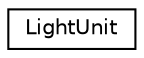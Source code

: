 digraph "Graphical Class Hierarchy"
{
  edge [fontname="Helvetica",fontsize="10",labelfontname="Helvetica",labelfontsize="10"];
  node [fontname="Helvetica",fontsize="10",shape=record];
  rankdir="LR";
  Node0 [label="LightUnit",height=0.2,width=0.4,color="black", fillcolor="white", style="filled",URL="$classLightUnit.html"];
}
